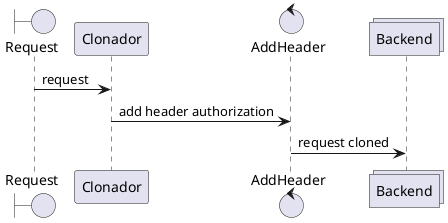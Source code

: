 @startuml
boundary Request
participant Clonador
control AddHeader
collections Backend
Request -> Clonador : request
Clonador -> AddHeader : add header authorization
AddHeader -> Backend : request cloned
@enduml